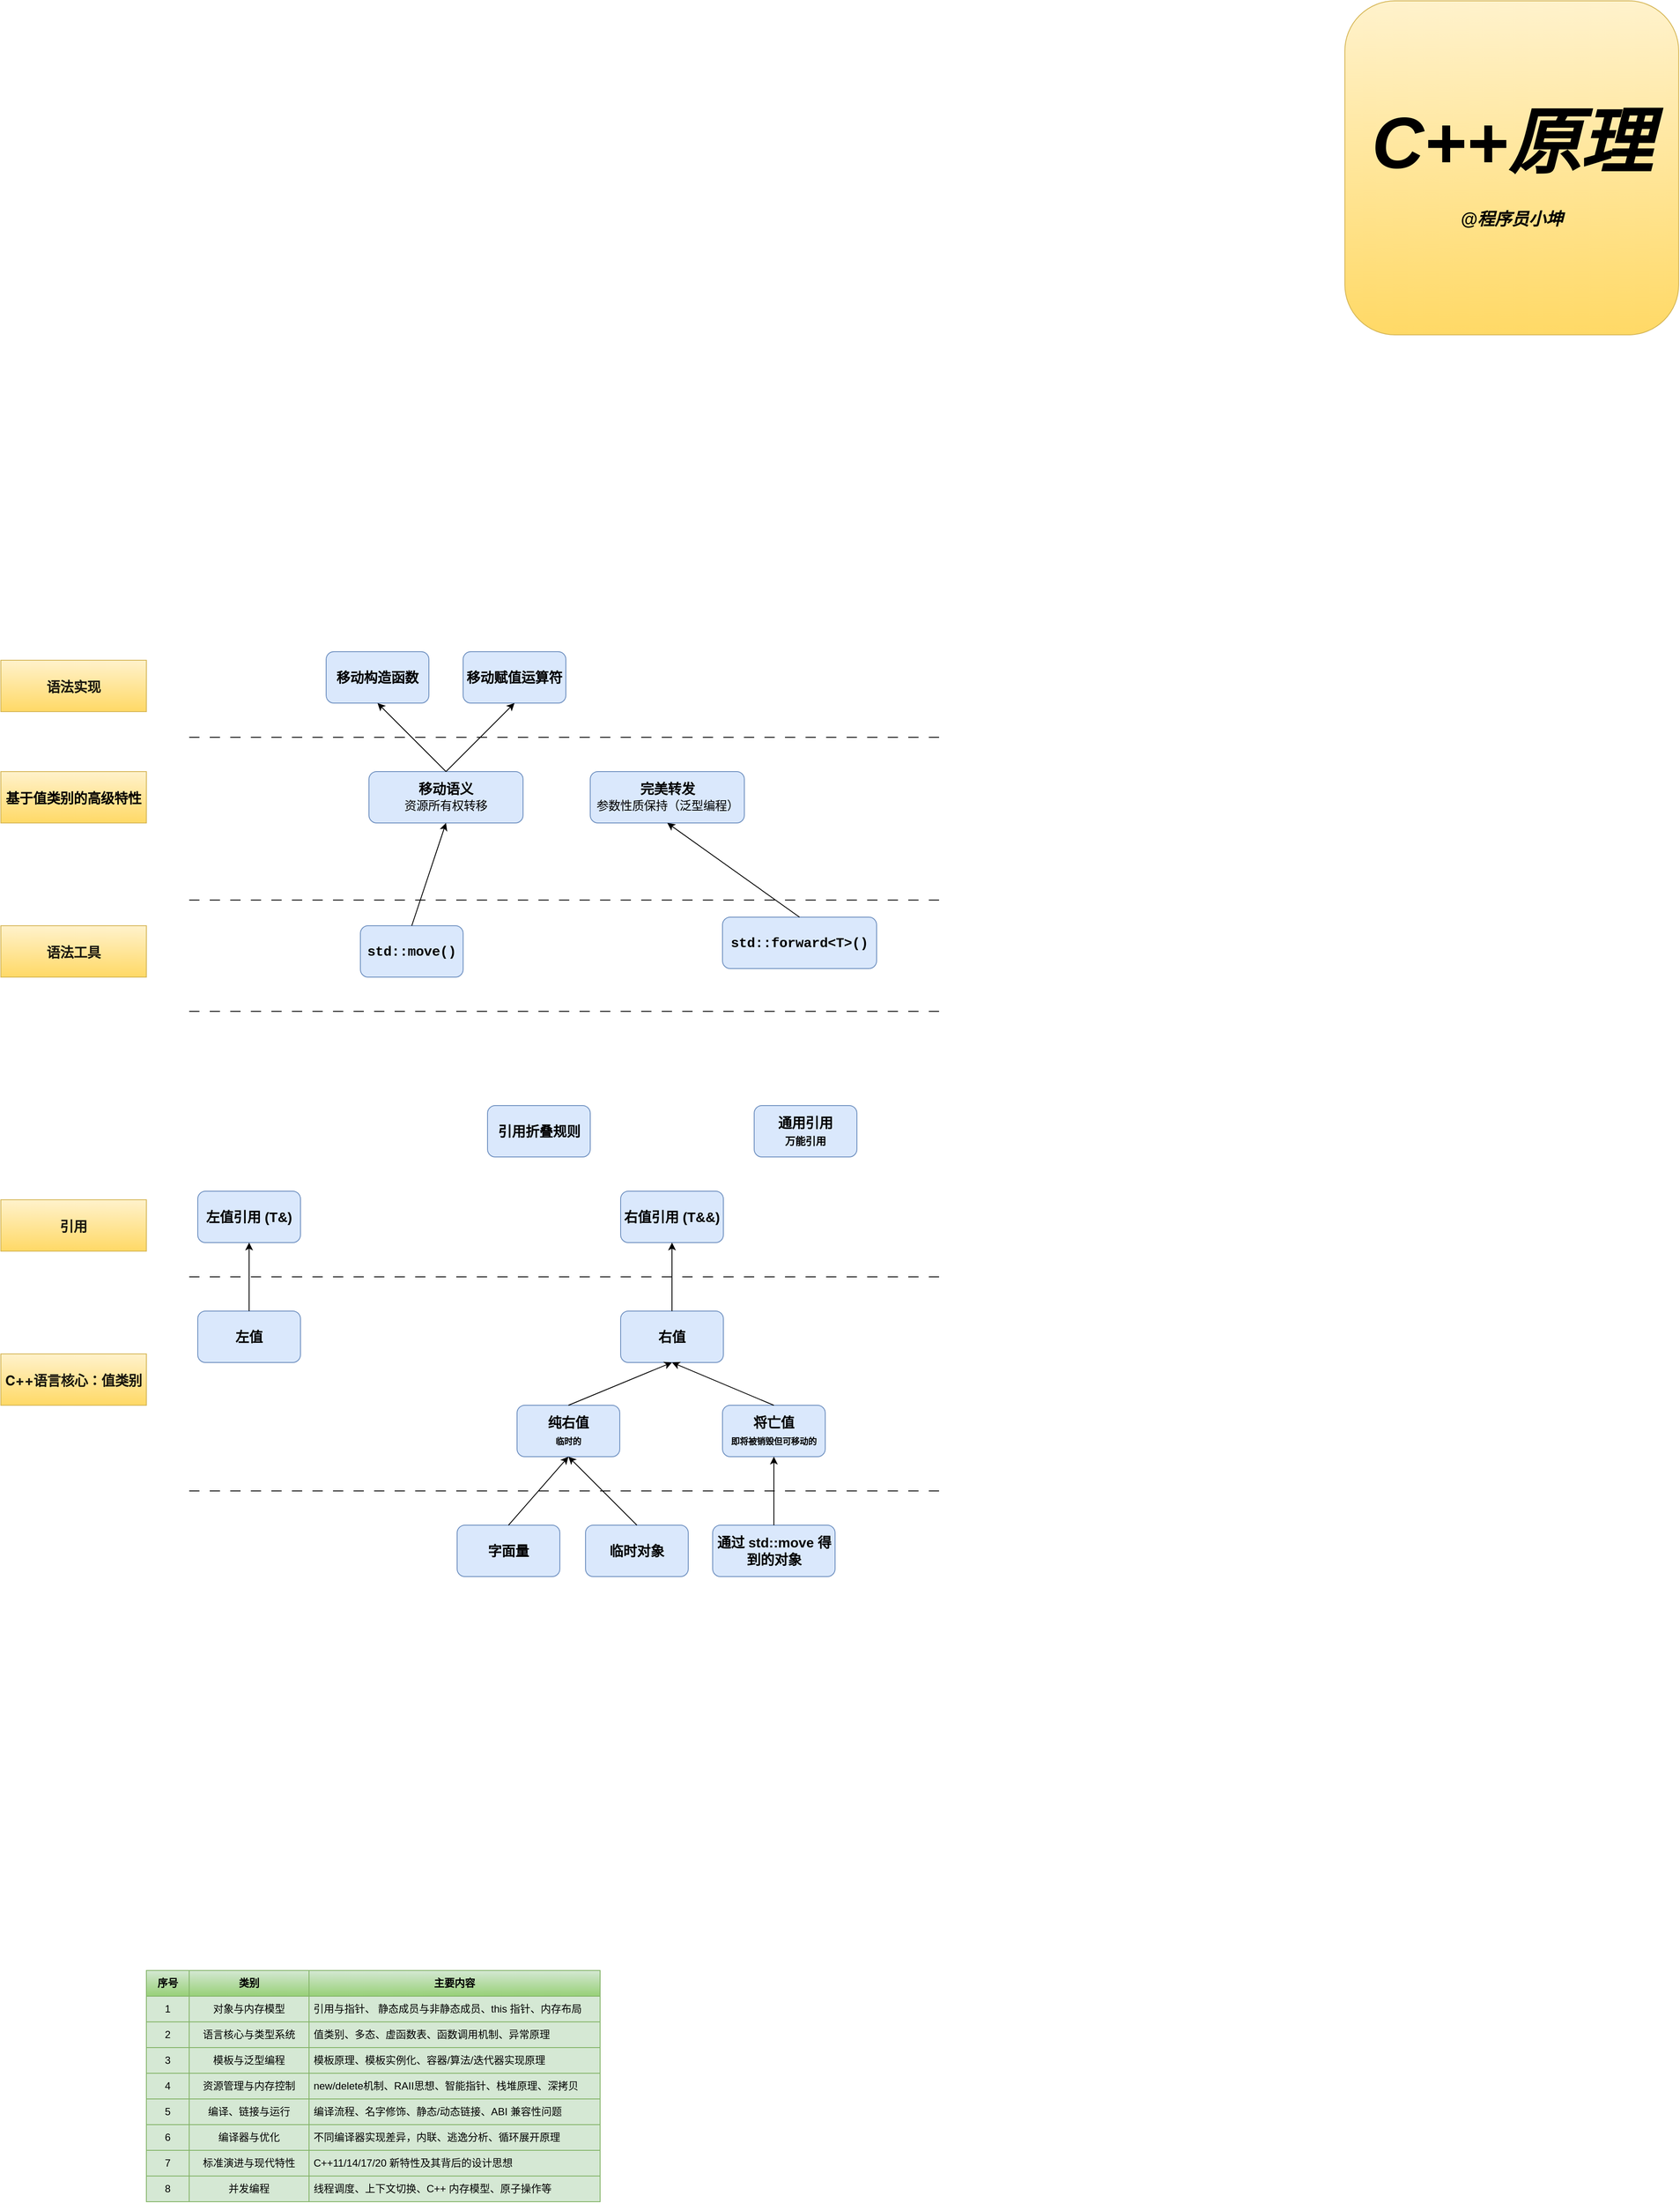 <mxfile version="28.1.2" pages="2">
  <diagram name="C++原理" id="nJH9qGkchorVnbPcMWSl">
    <mxGraphModel dx="2120" dy="2680" grid="1" gridSize="10" guides="1" tooltips="1" connect="1" arrows="1" fold="1" page="0" pageScale="1" pageWidth="827" pageHeight="1169" math="0" shadow="0">
      <root>
        <mxCell id="0" />
        <mxCell id="1" parent="0" />
        <mxCell id="wIsJc7n_yPizJER-kU21-1" value="左值" style="rounded=1;whiteSpace=wrap;html=1;fillColor=#dae8fc;strokeColor=#6c8ebf;fontSize=16;fontStyle=1" parent="1" vertex="1">
          <mxGeometry x="130" y="300" width="120" height="60" as="geometry" />
        </mxCell>
        <mxCell id="wIsJc7n_yPizJER-kU21-2" value="右值" style="rounded=1;whiteSpace=wrap;html=1;fillColor=#dae8fc;strokeColor=#6c8ebf;fontSize=16;fontStyle=1" parent="1" vertex="1">
          <mxGeometry x="624" y="300" width="120" height="60" as="geometry" />
        </mxCell>
        <mxCell id="wIsJc7n_yPizJER-kU21-3" value="将亡值&lt;div&gt;&lt;font style=&quot;font-size: 10px;&quot;&gt;即将被销毁但可移动的&lt;/font&gt;&lt;/div&gt;" style="rounded=1;whiteSpace=wrap;html=1;fillColor=#dae8fc;strokeColor=#6c8ebf;fontSize=16;fontStyle=1" parent="1" vertex="1">
          <mxGeometry x="743" y="410" width="120" height="60" as="geometry" />
        </mxCell>
        <mxCell id="wIsJc7n_yPizJER-kU21-4" value="纯右值&lt;br&gt;&lt;font style=&quot;font-size: 10px;&quot;&gt;临时的&lt;/font&gt;" style="rounded=1;whiteSpace=wrap;html=1;fillColor=#dae8fc;strokeColor=#6c8ebf;fontSize=16;fontStyle=1" parent="1" vertex="1">
          <mxGeometry x="503" y="410" width="120" height="60" as="geometry" />
        </mxCell>
        <mxCell id="wIsJc7n_yPizJER-kU21-5" value="&lt;h3 style=&quot;border: 0px; font-variant-numeric: inherit; font-variant-east-asian: inherit; font-variant-alternates: inherit; font-variant-position: inherit; font-variant-emoji: inherit; font-stretch: inherit; font-size: 16px; line-height: 1.25; font-family: &amp;quot;PingFang SC&amp;quot;, -apple-system, &amp;quot;system-ui&amp;quot;, &amp;quot;Segoe UI&amp;quot;, Roboto, Ubuntu, &amp;quot;Helvetica Neue&amp;quot;, Helvetica, Arial, &amp;quot;Hiragino Sans GB&amp;quot;, &amp;quot;Microsoft YaHei UI&amp;quot;, &amp;quot;Microsoft YaHei&amp;quot;, &amp;quot;Source Han Sans CN&amp;quot;, sans-serif; font-optical-sizing: inherit; font-size-adjust: inherit; font-kerning: inherit; font-feature-settings: inherit; font-variation-settings: inherit; margin: 16px 0px; padding: 0px; vertical-align: baseline; color: rgba(0, 0, 0, 0.9); letter-spacing: -0.16px; text-align: start;&quot;&gt;&lt;span style=&quot;border: 0px; font-style: inherit; font-variant: inherit; font-stretch: inherit; font-size: inherit; line-height: inherit; font-family: inherit; font-optical-sizing: inherit; font-size-adjust: inherit; font-kerning: inherit; font-feature-settings: inherit; font-variation-settings: inherit; margin: 0px; padding: 0px; vertical-align: baseline;&quot;&gt;C++语言核心：值类别&lt;/span&gt;&lt;/h3&gt;" style="text;html=1;align=center;verticalAlign=middle;whiteSpace=wrap;rounded=0;fillColor=#fff2cc;strokeColor=#d6b656;gradientColor=#ffd966;" parent="1" vertex="1">
          <mxGeometry x="-100" y="350" width="170" height="60" as="geometry" />
        </mxCell>
        <mxCell id="wIsJc7n_yPizJER-kU21-6" value="" style="endArrow=none;html=1;rounded=0;dashed=1;dashPattern=12 12;" parent="1" edge="1">
          <mxGeometry width="50" height="50" relative="1" as="geometry">
            <mxPoint x="120" y="260" as="sourcePoint" />
            <mxPoint x="1000" y="260" as="targetPoint" />
          </mxGeometry>
        </mxCell>
        <mxCell id="wIsJc7n_yPizJER-kU21-7" value="左值引用 (T&amp;amp;)" style="rounded=1;whiteSpace=wrap;html=1;fillColor=#dae8fc;strokeColor=#6c8ebf;fontSize=16;fontStyle=1" parent="1" vertex="1">
          <mxGeometry x="130" y="160" width="120" height="60" as="geometry" />
        </mxCell>
        <mxCell id="wIsJc7n_yPizJER-kU21-8" value="右值引用 (T&amp;amp;&amp;amp;)" style="rounded=1;whiteSpace=wrap;html=1;fillColor=#dae8fc;strokeColor=#6c8ebf;fontSize=16;fontStyle=1" parent="1" vertex="1">
          <mxGeometry x="624" y="160" width="120" height="60" as="geometry" />
        </mxCell>
        <mxCell id="wIsJc7n_yPizJER-kU21-9" value="完美转发&lt;br&gt;&lt;span style=&quot;font-family: ui-monospace, SFMono-Regular, &amp;quot;SF Mono&amp;quot;, Menlo, Consolas, &amp;quot;Liberation Mono&amp;quot;, monospace; font-size: 14px; font-weight: 400; letter-spacing: -0.16px; text-align: left; white-space: pre;&quot;&gt;参数性质保持（&lt;/span&gt;&lt;span style=&quot;font-family: ui-monospace, SFMono-Regular, &amp;quot;SF Mono&amp;quot;, Menlo, Consolas, &amp;quot;Liberation Mono&amp;quot;, monospace; font-size: 14px; font-weight: 400; letter-spacing: -0.16px; text-align: left; white-space: pre;&quot;&gt;泛型编程&lt;/span&gt;&lt;span style=&quot;font-family: ui-monospace, SFMono-Regular, &amp;quot;SF Mono&amp;quot;, Menlo, Consolas, &amp;quot;Liberation Mono&amp;quot;, monospace; font-size: 14px; font-weight: 400; letter-spacing: -0.16px; text-align: left; white-space: pre;&quot;&gt;）&lt;/span&gt;" style="rounded=1;whiteSpace=wrap;html=1;fillColor=#dae8fc;strokeColor=#6c8ebf;fontSize=16;fontStyle=1" parent="1" vertex="1">
          <mxGeometry x="588.5" y="-330" width="180" height="60" as="geometry" />
        </mxCell>
        <mxCell id="wIsJc7n_yPizJER-kU21-10" value="移动语义&lt;br&gt;&lt;span style=&quot;font-family: ui-monospace, SFMono-Regular, &amp;quot;SF Mono&amp;quot;, Menlo, Consolas, &amp;quot;Liberation Mono&amp;quot;, monospace; font-size: 14px; font-weight: 400; letter-spacing: -0.16px; text-align: left; white-space: pre;&quot;&gt;资源所有权转移&lt;/span&gt;" style="rounded=1;whiteSpace=wrap;html=1;fillColor=#dae8fc;strokeColor=#6c8ebf;fontSize=16;fontStyle=1" parent="1" vertex="1">
          <mxGeometry x="330" y="-330" width="180" height="60" as="geometry" />
        </mxCell>
        <mxCell id="wIsJc7n_yPizJER-kU21-14" value="临时对象" style="rounded=1;whiteSpace=wrap;html=1;fillColor=#dae8fc;strokeColor=#6c8ebf;fontSize=16;fontStyle=1" parent="1" vertex="1">
          <mxGeometry x="583" y="550" width="120" height="60" as="geometry" />
        </mxCell>
        <mxCell id="wIsJc7n_yPizJER-kU21-15" value="字面量" style="rounded=1;whiteSpace=wrap;html=1;fillColor=#dae8fc;strokeColor=#6c8ebf;fontSize=16;fontStyle=1" parent="1" vertex="1">
          <mxGeometry x="433" y="550" width="120" height="60" as="geometry" />
        </mxCell>
        <mxCell id="wIsJc7n_yPizJER-kU21-16" value="" style="endArrow=classic;html=1;rounded=0;exitX=0.5;exitY=0;exitDx=0;exitDy=0;fontSize=16;fontStyle=1;entryX=0.5;entryY=1;entryDx=0;entryDy=0;" parent="1" source="wIsJc7n_yPizJER-kU21-15" target="wIsJc7n_yPizJER-kU21-4" edge="1">
          <mxGeometry width="50" height="50" relative="1" as="geometry">
            <mxPoint x="553" y="490" as="sourcePoint" />
            <mxPoint x="553" y="580" as="targetPoint" />
          </mxGeometry>
        </mxCell>
        <mxCell id="wIsJc7n_yPizJER-kU21-18" value="" style="endArrow=classic;html=1;rounded=0;exitX=0.5;exitY=0;exitDx=0;exitDy=0;fontSize=16;fontStyle=1;entryX=0.5;entryY=1;entryDx=0;entryDy=0;" parent="1" source="wIsJc7n_yPizJER-kU21-14" target="wIsJc7n_yPizJER-kU21-4" edge="1">
          <mxGeometry width="50" height="50" relative="1" as="geometry">
            <mxPoint x="673" y="610" as="sourcePoint" />
            <mxPoint x="983" y="490" as="targetPoint" />
          </mxGeometry>
        </mxCell>
        <mxCell id="wIsJc7n_yPizJER-kU21-19" value="" style="endArrow=classic;html=1;rounded=0;entryX=0.5;entryY=1;entryDx=0;entryDy=0;exitX=0.5;exitY=0;exitDx=0;exitDy=0;" parent="1" source="wIsJc7n_yPizJER-kU21-2" target="wIsJc7n_yPizJER-kU21-8" edge="1">
          <mxGeometry width="50" height="50" relative="1" as="geometry">
            <mxPoint x="510" y="570" as="sourcePoint" />
            <mxPoint x="530" y="410" as="targetPoint" />
          </mxGeometry>
        </mxCell>
        <mxCell id="wIsJc7n_yPizJER-kU21-22" value="" style="endArrow=none;html=1;rounded=0;dashed=1;dashPattern=12 12;" parent="1" edge="1">
          <mxGeometry width="50" height="50" relative="1" as="geometry">
            <mxPoint x="120" y="-50" as="sourcePoint" />
            <mxPoint x="1000" y="-50" as="targetPoint" />
          </mxGeometry>
        </mxCell>
        <mxCell id="wIsJc7n_yPizJER-kU21-23" value="&lt;h3 style=&quot;border: 0px; font-variant-numeric: inherit; font-variant-east-asian: inherit; font-variant-alternates: inherit; font-variant-position: inherit; font-variant-emoji: inherit; font-stretch: inherit; font-size: 16px; line-height: 1.25; font-family: &amp;quot;PingFang SC&amp;quot;, -apple-system, &amp;quot;system-ui&amp;quot;, &amp;quot;Segoe UI&amp;quot;, Roboto, Ubuntu, &amp;quot;Helvetica Neue&amp;quot;, Helvetica, Arial, &amp;quot;Hiragino Sans GB&amp;quot;, &amp;quot;Microsoft YaHei UI&amp;quot;, &amp;quot;Microsoft YaHei&amp;quot;, &amp;quot;Source Han Sans CN&amp;quot;, sans-serif; font-optical-sizing: inherit; font-size-adjust: inherit; font-kerning: inherit; font-feature-settings: inherit; font-variation-settings: inherit; margin: 16px 0px; padding: 0px; vertical-align: baseline; color: rgba(0, 0, 0, 0.9); letter-spacing: -0.16px; text-align: start;&quot;&gt;&lt;span&gt;引用&lt;/span&gt;&lt;/h3&gt;" style="text;html=1;align=center;verticalAlign=middle;whiteSpace=wrap;rounded=0;fillColor=#fff2cc;strokeColor=#d6b656;gradientColor=#ffd966;" parent="1" vertex="1">
          <mxGeometry x="-100" y="170" width="170" height="60" as="geometry" />
        </mxCell>
        <mxCell id="wIsJc7n_yPizJER-kU21-24" value="" style="endArrow=classic;html=1;rounded=0;entryX=0.5;entryY=1;entryDx=0;entryDy=0;exitX=0.5;exitY=0;exitDx=0;exitDy=0;" parent="1" source="wIsJc7n_yPizJER-kU21-1" target="wIsJc7n_yPizJER-kU21-7" edge="1">
          <mxGeometry width="50" height="50" relative="1" as="geometry">
            <mxPoint x="440" y="290" as="sourcePoint" />
            <mxPoint x="610" y="230" as="targetPoint" />
          </mxGeometry>
        </mxCell>
        <mxCell id="wIsJc7n_yPizJER-kU21-25" value="" style="endArrow=none;html=1;rounded=0;dashed=1;dashPattern=12 12;" parent="1" edge="1">
          <mxGeometry width="50" height="50" relative="1" as="geometry">
            <mxPoint x="120" y="-370" as="sourcePoint" />
            <mxPoint x="1000" y="-370" as="targetPoint" />
          </mxGeometry>
        </mxCell>
        <mxCell id="wIsJc7n_yPizJER-kU21-26" value="移动构造函数" style="rounded=1;whiteSpace=wrap;html=1;fillColor=#dae8fc;strokeColor=#6c8ebf;fontSize=16;fontStyle=1" parent="1" vertex="1">
          <mxGeometry x="280" y="-470" width="120" height="60" as="geometry" />
        </mxCell>
        <mxCell id="wIsJc7n_yPizJER-kU21-27" value="移动赋值运算符" style="rounded=1;whiteSpace=wrap;html=1;fillColor=#dae8fc;strokeColor=#6c8ebf;fontSize=16;fontStyle=1" parent="1" vertex="1">
          <mxGeometry x="440" y="-470" width="120" height="60" as="geometry" />
        </mxCell>
        <mxCell id="wIsJc7n_yPizJER-kU21-28" value="" style="endArrow=classic;html=1;rounded=0;entryX=0.5;entryY=1;entryDx=0;entryDy=0;exitX=0.5;exitY=0;exitDx=0;exitDy=0;" parent="1" source="wIsJc7n_yPizJER-kU21-10" target="wIsJc7n_yPizJER-kU21-26" edge="1">
          <mxGeometry width="50" height="50" relative="1" as="geometry">
            <mxPoint x="560" y="-190" as="sourcePoint" />
            <mxPoint x="470" y="-250" as="targetPoint" />
          </mxGeometry>
        </mxCell>
        <mxCell id="wIsJc7n_yPizJER-kU21-29" value="" style="endArrow=classic;html=1;rounded=0;entryX=0.5;entryY=1;entryDx=0;entryDy=0;exitX=0.5;exitY=0;exitDx=0;exitDy=0;" parent="1" source="wIsJc7n_yPizJER-kU21-10" target="wIsJc7n_yPizJER-kU21-27" edge="1">
          <mxGeometry width="50" height="50" relative="1" as="geometry">
            <mxPoint x="720" y="-250" as="sourcePoint" />
            <mxPoint x="610" y="-330" as="targetPoint" />
          </mxGeometry>
        </mxCell>
        <mxCell id="wIsJc7n_yPizJER-kU21-30" value="&lt;h3 style=&quot;border: 0px; font-variant-numeric: inherit; font-variant-east-asian: inherit; font-variant-alternates: inherit; font-variant-position: inherit; font-variant-emoji: inherit; font-stretch: inherit; font-size: 16px; line-height: 1.25; font-family: &amp;quot;PingFang SC&amp;quot;, -apple-system, &amp;quot;system-ui&amp;quot;, &amp;quot;Segoe UI&amp;quot;, Roboto, Ubuntu, &amp;quot;Helvetica Neue&amp;quot;, Helvetica, Arial, &amp;quot;Hiragino Sans GB&amp;quot;, &amp;quot;Microsoft YaHei UI&amp;quot;, &amp;quot;Microsoft YaHei&amp;quot;, &amp;quot;Source Han Sans CN&amp;quot;, sans-serif; font-optical-sizing: inherit; font-size-adjust: inherit; font-kerning: inherit; font-feature-settings: inherit; font-variation-settings: inherit; margin: 16px 0px; padding: 0px; vertical-align: baseline; color: rgba(0, 0, 0, 0.9); letter-spacing: -0.16px; text-align: start;&quot;&gt;&lt;span style=&quot;color: rgb(0, 0, 0); letter-spacing: -0.16px;&quot;&gt;基于值类别的高级特性&lt;/span&gt;&lt;/h3&gt;" style="text;html=1;align=center;verticalAlign=middle;whiteSpace=wrap;rounded=0;fillColor=#fff2cc;strokeColor=#d6b656;fontStyle=1;gradientColor=#ffd966;" parent="1" vertex="1">
          <mxGeometry x="-100" y="-330" width="170" height="60" as="geometry" />
        </mxCell>
        <mxCell id="wIsJc7n_yPizJER-kU21-31" value="&lt;h3 style=&quot;border: 0px; font-variant-numeric: inherit; font-variant-east-asian: inherit; font-variant-alternates: inherit; font-variant-position: inherit; font-variant-emoji: inherit; font-stretch: inherit; font-size: 16px; line-height: 1.25; font-family: &amp;quot;PingFang SC&amp;quot;, -apple-system, &amp;quot;system-ui&amp;quot;, &amp;quot;Segoe UI&amp;quot;, Roboto, Ubuntu, &amp;quot;Helvetica Neue&amp;quot;, Helvetica, Arial, &amp;quot;Hiragino Sans GB&amp;quot;, &amp;quot;Microsoft YaHei UI&amp;quot;, &amp;quot;Microsoft YaHei&amp;quot;, &amp;quot;Source Han Sans CN&amp;quot;, sans-serif; font-optical-sizing: inherit; font-size-adjust: inherit; font-kerning: inherit; font-feature-settings: inherit; font-variation-settings: inherit; margin: 16px 0px; padding: 0px; vertical-align: baseline; color: rgba(0, 0, 0, 0.9); letter-spacing: -0.16px; text-align: start;&quot;&gt;&lt;span&gt;语法实现&lt;/span&gt;&lt;/h3&gt;" style="text;html=1;align=center;verticalAlign=middle;whiteSpace=wrap;rounded=0;fillColor=#fff2cc;strokeColor=#d6b656;gradientColor=#ffd966;" parent="1" vertex="1">
          <mxGeometry x="-100" y="-460" width="170" height="60" as="geometry" />
        </mxCell>
        <mxCell id="wIsJc7n_yPizJER-kU21-35" value="引用折叠规则" style="rounded=1;whiteSpace=wrap;html=1;fillColor=#dae8fc;strokeColor=#6c8ebf;fontSize=16;fontStyle=1" parent="1" vertex="1">
          <mxGeometry x="468.5" y="60" width="120" height="60" as="geometry" />
        </mxCell>
        <mxCell id="wIsJc7n_yPizJER-kU21-36" value="通用引用&lt;br&gt;&lt;font style=&quot;font-size: 12px;&quot;&gt;万能引用&lt;/font&gt;" style="rounded=1;whiteSpace=wrap;html=1;fillColor=#dae8fc;strokeColor=#6c8ebf;fontSize=16;fontStyle=1" parent="1" vertex="1">
          <mxGeometry x="780" y="60" width="120" height="60" as="geometry" />
        </mxCell>
        <mxCell id="wIsJc7n_yPizJER-kU21-39" value="" style="endArrow=none;html=1;rounded=0;dashed=1;dashPattern=12 12;" parent="1" edge="1">
          <mxGeometry width="50" height="50" relative="1" as="geometry">
            <mxPoint x="120" y="510" as="sourcePoint" />
            <mxPoint x="1000" y="510" as="targetPoint" />
          </mxGeometry>
        </mxCell>
        <mxCell id="wIsJc7n_yPizJER-kU21-40" value="" style="endArrow=classic;html=1;rounded=0;entryX=0.5;entryY=1;entryDx=0;entryDy=0;exitX=0.5;exitY=0;exitDx=0;exitDy=0;" parent="1" source="wIsJc7n_yPizJER-kU21-3" target="wIsJc7n_yPizJER-kU21-2" edge="1">
          <mxGeometry width="50" height="50" relative="1" as="geometry">
            <mxPoint x="660" y="470" as="sourcePoint" />
            <mxPoint x="710" y="420" as="targetPoint" />
          </mxGeometry>
        </mxCell>
        <mxCell id="wIsJc7n_yPizJER-kU21-41" value="" style="endArrow=classic;html=1;rounded=0;entryX=0.5;entryY=1;entryDx=0;entryDy=0;exitX=0.5;exitY=0;exitDx=0;exitDy=0;" parent="1" source="wIsJc7n_yPizJER-kU21-4" target="wIsJc7n_yPizJER-kU21-2" edge="1">
          <mxGeometry width="50" height="50" relative="1" as="geometry">
            <mxPoint x="890" y="430" as="sourcePoint" />
            <mxPoint x="980" y="380" as="targetPoint" />
          </mxGeometry>
        </mxCell>
        <mxCell id="wIsJc7n_yPizJER-kU21-42" value="通过 std::move 得到的对象" style="rounded=1;whiteSpace=wrap;html=1;fillColor=#dae8fc;strokeColor=#6c8ebf;fontSize=16;fontStyle=1" parent="1" vertex="1">
          <mxGeometry x="731.5" y="550" width="143" height="60" as="geometry" />
        </mxCell>
        <mxCell id="wIsJc7n_yPizJER-kU21-43" value="" style="endArrow=classic;html=1;rounded=0;entryX=0.5;entryY=1;entryDx=0;entryDy=0;exitX=0.5;exitY=0;exitDx=0;exitDy=0;" parent="1" source="wIsJc7n_yPizJER-kU21-42" target="wIsJc7n_yPizJER-kU21-3" edge="1">
          <mxGeometry width="50" height="50" relative="1" as="geometry">
            <mxPoint x="653" y="470" as="sourcePoint" />
            <mxPoint x="703" y="420" as="targetPoint" />
          </mxGeometry>
        </mxCell>
        <mxCell id="wIsJc7n_yPizJER-kU21-45" value="" style="endArrow=none;html=1;rounded=0;dashed=1;dashPattern=12 12;" parent="1" edge="1">
          <mxGeometry width="50" height="50" relative="1" as="geometry">
            <mxPoint x="120" y="-180" as="sourcePoint" />
            <mxPoint x="1000" y="-180" as="targetPoint" />
          </mxGeometry>
        </mxCell>
        <mxCell id="wIsJc7n_yPizJER-kU21-46" value="&lt;h3 style=&quot;border: 0px; font-variant-numeric: inherit; font-variant-east-asian: inherit; font-variant-alternates: inherit; font-variant-position: inherit; font-variant-emoji: inherit; font-stretch: inherit; font-size: 16px; line-height: 1.25; font-family: &amp;quot;PingFang SC&amp;quot;, -apple-system, &amp;quot;system-ui&amp;quot;, &amp;quot;Segoe UI&amp;quot;, Roboto, Ubuntu, &amp;quot;Helvetica Neue&amp;quot;, Helvetica, Arial, &amp;quot;Hiragino Sans GB&amp;quot;, &amp;quot;Microsoft YaHei UI&amp;quot;, &amp;quot;Microsoft YaHei&amp;quot;, &amp;quot;Source Han Sans CN&amp;quot;, sans-serif; font-optical-sizing: inherit; font-size-adjust: inherit; font-kerning: inherit; font-feature-settings: inherit; font-variation-settings: inherit; margin: 16px 0px; padding: 0px; vertical-align: baseline; letter-spacing: -0.16px; text-align: start; color: rgba(0, 0, 0, 0.9);&quot;&gt;语法工具&lt;/h3&gt;" style="text;html=1;align=center;verticalAlign=middle;whiteSpace=wrap;rounded=0;fillColor=#fff2cc;strokeColor=#d6b656;fontStyle=1;gradientColor=#ffd966;" parent="1" vertex="1">
          <mxGeometry x="-100" y="-150" width="170" height="60" as="geometry" />
        </mxCell>
        <mxCell id="wIsJc7n_yPizJER-kU21-47" value="&lt;span style=&quot;font-family: ui-monospace, SFMono-Regular, &amp;quot;SF Mono&amp;quot;, Menlo, Consolas, &amp;quot;Liberation Mono&amp;quot;, monospace; letter-spacing: -0.16px; text-align: left; white-space-collapse: break-spaces;&quot;&gt;&lt;font&gt;std::move()&lt;/font&gt;&lt;/span&gt;" style="rounded=1;whiteSpace=wrap;html=1;fillColor=#dae8fc;strokeColor=#6c8ebf;fontSize=16;fontStyle=1" parent="1" vertex="1">
          <mxGeometry x="320" y="-150" width="120" height="60" as="geometry" />
        </mxCell>
        <mxCell id="wIsJc7n_yPizJER-kU21-48" value="&lt;span style=&quot;font-family: ui-monospace, SFMono-Regular, &amp;quot;SF Mono&amp;quot;, Menlo, Consolas, &amp;quot;Liberation Mono&amp;quot;, monospace; letter-spacing: -0.16px; text-align: left; white-space-collapse: break-spaces;&quot;&gt;&lt;font&gt;std::forward&amp;lt;T&amp;gt;()&lt;/font&gt;&lt;/span&gt;" style="rounded=1;whiteSpace=wrap;html=1;fillColor=#dae8fc;strokeColor=#6c8ebf;fontSize=16;fontStyle=1" parent="1" vertex="1">
          <mxGeometry x="743" y="-160" width="180" height="60" as="geometry" />
        </mxCell>
        <mxCell id="wIsJc7n_yPizJER-kU21-51" value="" style="endArrow=classic;html=1;rounded=0;entryX=0.5;entryY=1;entryDx=0;entryDy=0;exitX=0.5;exitY=0;exitDx=0;exitDy=0;" parent="1" source="wIsJc7n_yPizJER-kU21-48" target="wIsJc7n_yPizJER-kU21-9" edge="1">
          <mxGeometry width="50" height="50" relative="1" as="geometry">
            <mxPoint x="971" as="sourcePoint" />
            <mxPoint x="930" y="-250" as="targetPoint" />
          </mxGeometry>
        </mxCell>
        <mxCell id="wIsJc7n_yPizJER-kU21-52" value="" style="endArrow=classic;html=1;rounded=0;entryX=0.5;entryY=1;entryDx=0;entryDy=0;exitX=0.5;exitY=0;exitDx=0;exitDy=0;" parent="1" source="wIsJc7n_yPizJER-kU21-47" target="wIsJc7n_yPizJER-kU21-10" edge="1">
          <mxGeometry width="50" height="50" relative="1" as="geometry">
            <mxPoint x="460" y="-40" as="sourcePoint" />
            <mxPoint x="510" y="-90" as="targetPoint" />
          </mxGeometry>
        </mxCell>
        <mxCell id="wIsJc7n_yPizJER-kU21-53" value="对象与内存模型" style="rounded=0;whiteSpace=wrap;html=1;fillColor=#d5e8d4;strokeColor=#82b366;" parent="1" vertex="1">
          <mxGeometry x="120" y="1100" width="140" height="30" as="geometry" />
        </mxCell>
        <mxCell id="wIsJc7n_yPizJER-kU21-54" value="语言核心与类型系统" style="rounded=0;whiteSpace=wrap;html=1;fillColor=#d5e8d4;strokeColor=#82b366;" parent="1" vertex="1">
          <mxGeometry x="120" y="1130" width="140" height="30" as="geometry" />
        </mxCell>
        <mxCell id="wIsJc7n_yPizJER-kU21-55" value="资源管理与内存控制" style="rounded=0;whiteSpace=wrap;html=1;fillColor=#d5e8d4;strokeColor=#82b366;" parent="1" vertex="1">
          <mxGeometry x="120" y="1190" width="140" height="30" as="geometry" />
        </mxCell>
        <mxCell id="wIsJc7n_yPizJER-kU21-56" value="编译、链接与运行" style="rounded=0;whiteSpace=wrap;html=1;fillColor=#d5e8d4;strokeColor=#82b366;" parent="1" vertex="1">
          <mxGeometry x="120" y="1220" width="140" height="30" as="geometry" />
        </mxCell>
        <mxCell id="wIsJc7n_yPizJER-kU21-57" value="&amp;nbsp;引用与指针、&amp;nbsp;静态成员与非静态成员、this 指针、内存布局" style="rounded=0;whiteSpace=wrap;html=1;align=left;fillColor=#d5e8d4;strokeColor=#82b366;" parent="1" vertex="1">
          <mxGeometry x="260" y="1100" width="340" height="30" as="geometry" />
        </mxCell>
        <mxCell id="wIsJc7n_yPizJER-kU21-58" value="&amp;nbsp;值类别、多态、虚函数表、函数调用机制、异常原理" style="rounded=0;whiteSpace=wrap;html=1;align=left;fillColor=#d5e8d4;strokeColor=#82b366;" parent="1" vertex="1">
          <mxGeometry x="260" y="1130" width="340" height="30" as="geometry" />
        </mxCell>
        <mxCell id="wIsJc7n_yPizJER-kU21-59" value="&amp;nbsp;new/delete机制、RAII思想、智能指针、栈堆原理、深拷贝" style="rounded=0;whiteSpace=wrap;html=1;align=left;fillColor=#d5e8d4;strokeColor=#82b366;" parent="1" vertex="1">
          <mxGeometry x="260" y="1190" width="340" height="30" as="geometry" />
        </mxCell>
        <mxCell id="wIsJc7n_yPizJER-kU21-60" value="&amp;nbsp;编译流程、名字修饰、静态/动态链接、ABI 兼容性问题" style="rounded=0;whiteSpace=wrap;html=1;align=left;fillColor=#d5e8d4;strokeColor=#82b366;" parent="1" vertex="1">
          <mxGeometry x="260" y="1220" width="340" height="30" as="geometry" />
        </mxCell>
        <mxCell id="wIsJc7n_yPizJER-kU21-61" value="类别" style="rounded=0;whiteSpace=wrap;html=1;fillColor=#d5e8d4;strokeColor=#82b366;gradientColor=#97d077;fontStyle=1" parent="1" vertex="1">
          <mxGeometry x="120" y="1070" width="140" height="30" as="geometry" />
        </mxCell>
        <mxCell id="wIsJc7n_yPizJER-kU21-62" value="主要内容" style="rounded=0;whiteSpace=wrap;html=1;fillColor=#d5e8d4;strokeColor=#82b366;align=center;gradientColor=#97d077;fontStyle=1" parent="1" vertex="1">
          <mxGeometry x="260" y="1070" width="340" height="30" as="geometry" />
        </mxCell>
        <mxCell id="wIsJc7n_yPizJER-kU21-63" value="1" style="rounded=0;whiteSpace=wrap;html=1;fillColor=#d5e8d4;strokeColor=#82b366;" parent="1" vertex="1">
          <mxGeometry x="70" y="1100" width="50" height="30" as="geometry" />
        </mxCell>
        <mxCell id="wIsJc7n_yPizJER-kU21-64" value="2" style="rounded=0;whiteSpace=wrap;html=1;fillColor=#d5e8d4;strokeColor=#82b366;" parent="1" vertex="1">
          <mxGeometry x="70" y="1130" width="50" height="30" as="geometry" />
        </mxCell>
        <mxCell id="wIsJc7n_yPizJER-kU21-65" value="4" style="rounded=0;whiteSpace=wrap;html=1;fillColor=#d5e8d4;strokeColor=#82b366;" parent="1" vertex="1">
          <mxGeometry x="70" y="1190" width="50" height="30" as="geometry" />
        </mxCell>
        <mxCell id="wIsJc7n_yPizJER-kU21-66" value="5" style="rounded=0;whiteSpace=wrap;html=1;fillColor=#d5e8d4;strokeColor=#82b366;" parent="1" vertex="1">
          <mxGeometry x="70" y="1220" width="50" height="30" as="geometry" />
        </mxCell>
        <mxCell id="wIsJc7n_yPizJER-kU21-67" value="序号" style="rounded=0;whiteSpace=wrap;html=1;fillColor=#d5e8d4;strokeColor=#82b366;gradientColor=#97d077;fontStyle=1" parent="1" vertex="1">
          <mxGeometry x="70" y="1070" width="50" height="30" as="geometry" />
        </mxCell>
        <mxCell id="wIsJc7n_yPizJER-kU21-68" value="标准演进与现代特性" style="rounded=0;whiteSpace=wrap;html=1;fillColor=#d5e8d4;strokeColor=#82b366;" parent="1" vertex="1">
          <mxGeometry x="120" y="1280" width="140" height="30" as="geometry" />
        </mxCell>
        <mxCell id="wIsJc7n_yPizJER-kU21-69" value="&amp;nbsp;C++11/14/17/20 新特性及其背后的设计思想" style="rounded=0;whiteSpace=wrap;html=1;align=left;fillColor=#d5e8d4;strokeColor=#82b366;" parent="1" vertex="1">
          <mxGeometry x="260" y="1280" width="340" height="30" as="geometry" />
        </mxCell>
        <mxCell id="wIsJc7n_yPizJER-kU21-70" value="7" style="rounded=0;whiteSpace=wrap;html=1;fillColor=#d5e8d4;strokeColor=#82b366;" parent="1" vertex="1">
          <mxGeometry x="70" y="1280" width="50" height="30" as="geometry" />
        </mxCell>
        <mxCell id="wIsJc7n_yPizJER-kU21-71" value="模板与泛型编程" style="rounded=0;whiteSpace=wrap;html=1;fillColor=#d5e8d4;strokeColor=#82b366;" parent="1" vertex="1">
          <mxGeometry x="120" y="1160" width="140" height="30" as="geometry" />
        </mxCell>
        <mxCell id="wIsJc7n_yPizJER-kU21-72" value="&amp;nbsp;模板原理、模板实例化、容器/算法/迭代器实现原理" style="rounded=0;whiteSpace=wrap;html=1;align=left;fillColor=#d5e8d4;strokeColor=#82b366;" parent="1" vertex="1">
          <mxGeometry x="260" y="1160" width="340" height="30" as="geometry" />
        </mxCell>
        <mxCell id="wIsJc7n_yPizJER-kU21-73" value="3" style="rounded=0;whiteSpace=wrap;html=1;fillColor=#d5e8d4;strokeColor=#82b366;" parent="1" vertex="1">
          <mxGeometry x="70" y="1160" width="50" height="30" as="geometry" />
        </mxCell>
        <mxCell id="wIsJc7n_yPizJER-kU21-74" value="编译器与优化" style="rounded=0;whiteSpace=wrap;html=1;fillColor=#d5e8d4;strokeColor=#82b366;" parent="1" vertex="1">
          <mxGeometry x="120" y="1250" width="140" height="30" as="geometry" />
        </mxCell>
        <mxCell id="wIsJc7n_yPizJER-kU21-75" value="&amp;nbsp;不同编译器实现差异，内联、逃逸分析、循环展开原理" style="rounded=0;whiteSpace=wrap;html=1;align=left;fillColor=#d5e8d4;strokeColor=#82b366;" parent="1" vertex="1">
          <mxGeometry x="260" y="1250" width="340" height="30" as="geometry" />
        </mxCell>
        <mxCell id="wIsJc7n_yPizJER-kU21-76" value="6" style="rounded=0;whiteSpace=wrap;html=1;fillColor=#d5e8d4;strokeColor=#82b366;" parent="1" vertex="1">
          <mxGeometry x="70" y="1250" width="50" height="30" as="geometry" />
        </mxCell>
        <mxCell id="wIsJc7n_yPizJER-kU21-77" value="并发编程" style="rounded=0;whiteSpace=wrap;html=1;fillColor=#d5e8d4;strokeColor=#82b366;" parent="1" vertex="1">
          <mxGeometry x="120" y="1310" width="140" height="30" as="geometry" />
        </mxCell>
        <mxCell id="wIsJc7n_yPizJER-kU21-78" value="&amp;nbsp;线程调度、上下文切换、C++ 内存模型、原子操作等" style="rounded=0;whiteSpace=wrap;html=1;align=left;fillColor=#d5e8d4;strokeColor=#82b366;" parent="1" vertex="1">
          <mxGeometry x="260" y="1310" width="340" height="30" as="geometry" />
        </mxCell>
        <mxCell id="wIsJc7n_yPizJER-kU21-79" value="8" style="rounded=0;whiteSpace=wrap;html=1;fillColor=#d5e8d4;strokeColor=#82b366;" parent="1" vertex="1">
          <mxGeometry x="70" y="1310" width="50" height="30" as="geometry" />
        </mxCell>
        <mxCell id="lTVq5P6JS0IfTR-Qnlrz-2" value="&lt;span style=&quot;font-size: 84px;&quot;&gt;&lt;b&gt;C++原理&lt;/b&gt;&lt;/span&gt;&lt;div&gt;&lt;b&gt;&lt;font style=&quot;font-size: 20px;&quot;&gt;@程序员小坤&lt;/font&gt;&lt;/b&gt;&lt;/div&gt;" style="rounded=1;whiteSpace=wrap;html=1;fillColor=#fff2cc;gradientColor=#ffd966;strokeColor=#d6b656;fontSize=48;fontStyle=2" parent="1" vertex="1">
          <mxGeometry x="1470" y="-1230" width="390" height="390" as="geometry" />
        </mxCell>
      </root>
    </mxGraphModel>
  </diagram>
  <diagram id="HKOYHCG5Yi0-0g4lrAeA" name="对象模型">
    <mxGraphModel dx="946" dy="594" grid="1" gridSize="10" guides="1" tooltips="1" connect="1" arrows="1" fold="1" page="1" pageScale="1" pageWidth="827" pageHeight="1169" math="0" shadow="0">
      <root>
        <mxCell id="0" />
        <mxCell id="1" parent="0" />
        <mxCell id="RlfdrKQuJx68PuP6dKw6-2" value="成员变量" style="rounded=1;whiteSpace=wrap;html=1;fillColor=#f8cecc;strokeColor=#b85450;" vertex="1" parent="1">
          <mxGeometry x="250" y="200" width="80" height="30" as="geometry" />
        </mxCell>
        <mxCell id="RlfdrKQuJx68PuP6dKw6-3" value="成员变量" style="rounded=1;whiteSpace=wrap;html=1;fillColor=#f8cecc;strokeColor=#b85450;" vertex="1" parent="1">
          <mxGeometry x="330" y="200" width="80" height="30" as="geometry" />
        </mxCell>
        <mxCell id="RlfdrKQuJx68PuP6dKw6-4" value="成员变量" style="rounded=1;whiteSpace=wrap;html=1;fillColor=#f8cecc;strokeColor=#b85450;" vertex="1" parent="1">
          <mxGeometry x="410" y="200" width="80" height="30" as="geometry" />
        </mxCell>
        <mxCell id="RlfdrKQuJx68PuP6dKw6-5" value="成员变量" style="rounded=1;whiteSpace=wrap;html=1;fillColor=#f8cecc;strokeColor=#b85450;" vertex="1" parent="1">
          <mxGeometry x="490" y="200" width="80" height="30" as="geometry" />
        </mxCell>
        <mxCell id="RlfdrKQuJx68PuP6dKw6-6" value="成员变量" style="rounded=1;whiteSpace=wrap;html=1;fillColor=#f8cecc;strokeColor=#b85450;" vertex="1" parent="1">
          <mxGeometry x="570" y="200" width="80" height="30" as="geometry" />
        </mxCell>
        <mxCell id="RlfdrKQuJx68PuP6dKw6-7" value="成员变量" style="rounded=1;whiteSpace=wrap;html=1;fillColor=#f8cecc;strokeColor=#b85450;" vertex="1" parent="1">
          <mxGeometry x="650" y="200" width="80" height="30" as="geometry" />
        </mxCell>
        <mxCell id="RlfdrKQuJx68PuP6dKw6-8" value="成员变量" style="rounded=1;whiteSpace=wrap;html=1;fillColor=#f8cecc;strokeColor=#b85450;" vertex="1" parent="1">
          <mxGeometry x="290" y="170" width="80" height="30" as="geometry" />
        </mxCell>
        <mxCell id="RlfdrKQuJx68PuP6dKw6-9" value="成员变量" style="rounded=1;whiteSpace=wrap;html=1;fillColor=#f8cecc;strokeColor=#b85450;" vertex="1" parent="1">
          <mxGeometry x="370" y="170" width="80" height="30" as="geometry" />
        </mxCell>
        <mxCell id="RlfdrKQuJx68PuP6dKw6-10" value="成员变量" style="rounded=1;whiteSpace=wrap;html=1;fillColor=#f8cecc;strokeColor=#b85450;" vertex="1" parent="1">
          <mxGeometry x="450" y="170" width="80" height="30" as="geometry" />
        </mxCell>
        <mxCell id="RlfdrKQuJx68PuP6dKw6-11" value="成员变量" style="rounded=1;whiteSpace=wrap;html=1;fillColor=#f8cecc;strokeColor=#b85450;" vertex="1" parent="1">
          <mxGeometry x="530" y="170" width="80" height="30" as="geometry" />
        </mxCell>
        <mxCell id="RlfdrKQuJx68PuP6dKw6-12" value="成员变量" style="rounded=1;whiteSpace=wrap;html=1;fillColor=#f8cecc;strokeColor=#b85450;" vertex="1" parent="1">
          <mxGeometry x="610" y="170" width="80" height="30" as="geometry" />
        </mxCell>
        <mxCell id="RlfdrKQuJx68PuP6dKw6-13" value="成员变" style="rounded=1;whiteSpace=wrap;html=1;fillColor=#f8cecc;strokeColor=#b85450;" vertex="1" parent="1">
          <mxGeometry x="690" y="170" width="40" height="30" as="geometry" />
        </mxCell>
        <mxCell id="RlfdrKQuJx68PuP6dKw6-14" value="成员变" style="rounded=1;whiteSpace=wrap;html=1;fillColor=#f8cecc;strokeColor=#b85450;" vertex="1" parent="1">
          <mxGeometry x="250" y="170" width="40" height="30" as="geometry" />
        </mxCell>
        <mxCell id="RlfdrKQuJx68PuP6dKw6-15" value="成员变量" style="rounded=1;whiteSpace=wrap;html=1;fillColor=#f8cecc;strokeColor=#b85450;" vertex="1" parent="1">
          <mxGeometry x="250" y="140" width="80" height="30" as="geometry" />
        </mxCell>
        <mxCell id="RlfdrKQuJx68PuP6dKw6-16" value="成员变量" style="rounded=1;whiteSpace=wrap;html=1;fillColor=#f8cecc;strokeColor=#b85450;" vertex="1" parent="1">
          <mxGeometry x="330" y="140" width="80" height="30" as="geometry" />
        </mxCell>
        <mxCell id="RlfdrKQuJx68PuP6dKw6-17" value="成员变量" style="rounded=1;whiteSpace=wrap;html=1;fillColor=#f8cecc;strokeColor=#b85450;" vertex="1" parent="1">
          <mxGeometry x="410" y="140" width="80" height="30" as="geometry" />
        </mxCell>
        <mxCell id="RlfdrKQuJx68PuP6dKw6-18" value="成员变量" style="rounded=1;whiteSpace=wrap;html=1;fillColor=#f8cecc;strokeColor=#b85450;" vertex="1" parent="1">
          <mxGeometry x="490" y="140" width="80" height="30" as="geometry" />
        </mxCell>
        <mxCell id="RlfdrKQuJx68PuP6dKw6-19" value="成员变量" style="rounded=1;whiteSpace=wrap;html=1;fillColor=#f8cecc;strokeColor=#b85450;" vertex="1" parent="1">
          <mxGeometry x="570" y="140" width="80" height="30" as="geometry" />
        </mxCell>
        <mxCell id="RlfdrKQuJx68PuP6dKw6-20" value="成员变量" style="rounded=1;whiteSpace=wrap;html=1;fillColor=#f8cecc;strokeColor=#b85450;" vertex="1" parent="1">
          <mxGeometry x="650" y="140" width="80" height="30" as="geometry" />
        </mxCell>
        <mxCell id="RlfdrKQuJx68PuP6dKw6-21" value="成员变量" style="rounded=1;whiteSpace=wrap;html=1;fillColor=#f8cecc;strokeColor=#b85450;" vertex="1" parent="1">
          <mxGeometry x="290" y="110" width="80" height="30" as="geometry" />
        </mxCell>
        <mxCell id="RlfdrKQuJx68PuP6dKw6-22" value="成员变量" style="rounded=1;whiteSpace=wrap;html=1;fillColor=#f8cecc;strokeColor=#b85450;" vertex="1" parent="1">
          <mxGeometry x="370" y="110" width="80" height="30" as="geometry" />
        </mxCell>
        <mxCell id="RlfdrKQuJx68PuP6dKw6-23" value="成员变量" style="rounded=1;whiteSpace=wrap;html=1;fillColor=#f8cecc;strokeColor=#b85450;" vertex="1" parent="1">
          <mxGeometry x="450" y="110" width="80" height="30" as="geometry" />
        </mxCell>
        <mxCell id="RlfdrKQuJx68PuP6dKw6-24" value="成员变量" style="rounded=1;whiteSpace=wrap;html=1;fillColor=#f8cecc;strokeColor=#b85450;" vertex="1" parent="1">
          <mxGeometry x="530" y="110" width="80" height="30" as="geometry" />
        </mxCell>
        <mxCell id="RlfdrKQuJx68PuP6dKw6-25" value="成员变量" style="rounded=1;whiteSpace=wrap;html=1;fillColor=#f8cecc;strokeColor=#b85450;" vertex="1" parent="1">
          <mxGeometry x="610" y="110" width="80" height="30" as="geometry" />
        </mxCell>
        <mxCell id="RlfdrKQuJx68PuP6dKw6-26" value="成员变" style="rounded=1;whiteSpace=wrap;html=1;fillColor=#f8cecc;strokeColor=#b85450;" vertex="1" parent="1">
          <mxGeometry x="690" y="110" width="40" height="30" as="geometry" />
        </mxCell>
        <mxCell id="RlfdrKQuJx68PuP6dKw6-27" value="成员变" style="rounded=1;whiteSpace=wrap;html=1;fillColor=#f8cecc;strokeColor=#b85450;" vertex="1" parent="1">
          <mxGeometry x="250" y="110" width="40" height="30" as="geometry" />
        </mxCell>
        <mxCell id="RlfdrKQuJx68PuP6dKw6-28" value="成员变量" style="rounded=1;whiteSpace=wrap;html=1;fillColor=#f8cecc;strokeColor=#b85450;" vertex="1" parent="1">
          <mxGeometry x="250" y="80" width="80" height="30" as="geometry" />
        </mxCell>
        <mxCell id="RlfdrKQuJx68PuP6dKw6-29" value="成员变量" style="rounded=1;whiteSpace=wrap;html=1;fillColor=#f8cecc;strokeColor=#b85450;" vertex="1" parent="1">
          <mxGeometry x="330" y="80" width="80" height="30" as="geometry" />
        </mxCell>
        <mxCell id="RlfdrKQuJx68PuP6dKw6-30" value="成员变量" style="rounded=1;whiteSpace=wrap;html=1;fillColor=#f8cecc;strokeColor=#b85450;" vertex="1" parent="1">
          <mxGeometry x="410" y="80" width="80" height="30" as="geometry" />
        </mxCell>
        <mxCell id="RlfdrKQuJx68PuP6dKw6-31" value="成员变量" style="rounded=1;whiteSpace=wrap;html=1;fillColor=#f8cecc;strokeColor=#b85450;" vertex="1" parent="1">
          <mxGeometry x="490" y="80" width="80" height="30" as="geometry" />
        </mxCell>
        <mxCell id="RlfdrKQuJx68PuP6dKw6-32" value="成员变量" style="rounded=1;whiteSpace=wrap;html=1;fillColor=#f8cecc;strokeColor=#b85450;" vertex="1" parent="1">
          <mxGeometry x="570" y="80" width="80" height="30" as="geometry" />
        </mxCell>
        <mxCell id="RlfdrKQuJx68PuP6dKw6-33" value="成员变量" style="rounded=1;whiteSpace=wrap;html=1;fillColor=#f8cecc;strokeColor=#b85450;" vertex="1" parent="1">
          <mxGeometry x="650" y="80" width="80" height="30" as="geometry" />
        </mxCell>
        <mxCell id="RlfdrKQuJx68PuP6dKw6-34" value="成员变量" style="rounded=1;whiteSpace=wrap;html=1;fillColor=#f8cecc;strokeColor=#b85450;" vertex="1" parent="1">
          <mxGeometry x="290" y="50" width="80" height="30" as="geometry" />
        </mxCell>
        <mxCell id="RlfdrKQuJx68PuP6dKw6-35" value="成员变量" style="rounded=1;whiteSpace=wrap;html=1;fillColor=#f8cecc;strokeColor=#b85450;" vertex="1" parent="1">
          <mxGeometry x="370" y="50" width="80" height="30" as="geometry" />
        </mxCell>
        <mxCell id="RlfdrKQuJx68PuP6dKw6-36" value="成员变量" style="rounded=1;whiteSpace=wrap;html=1;fillColor=#f8cecc;strokeColor=#b85450;" vertex="1" parent="1">
          <mxGeometry x="450" y="50" width="80" height="30" as="geometry" />
        </mxCell>
        <mxCell id="RlfdrKQuJx68PuP6dKw6-37" value="成员变量" style="rounded=1;whiteSpace=wrap;html=1;fillColor=#f8cecc;strokeColor=#b85450;" vertex="1" parent="1">
          <mxGeometry x="530" y="50" width="80" height="30" as="geometry" />
        </mxCell>
        <mxCell id="RlfdrKQuJx68PuP6dKw6-38" value="成员变量" style="rounded=1;whiteSpace=wrap;html=1;fillColor=#f8cecc;strokeColor=#b85450;" vertex="1" parent="1">
          <mxGeometry x="610" y="50" width="80" height="30" as="geometry" />
        </mxCell>
        <mxCell id="RlfdrKQuJx68PuP6dKw6-39" value="成员变" style="rounded=1;whiteSpace=wrap;html=1;fillColor=#f8cecc;strokeColor=#b85450;" vertex="1" parent="1">
          <mxGeometry x="690" y="50" width="40" height="30" as="geometry" />
        </mxCell>
        <mxCell id="RlfdrKQuJx68PuP6dKw6-40" value="成员变" style="rounded=1;whiteSpace=wrap;html=1;fillColor=#f8cecc;strokeColor=#b85450;" vertex="1" parent="1">
          <mxGeometry x="250" y="50" width="40" height="30" as="geometry" />
        </mxCell>
      </root>
    </mxGraphModel>
  </diagram>
</mxfile>
